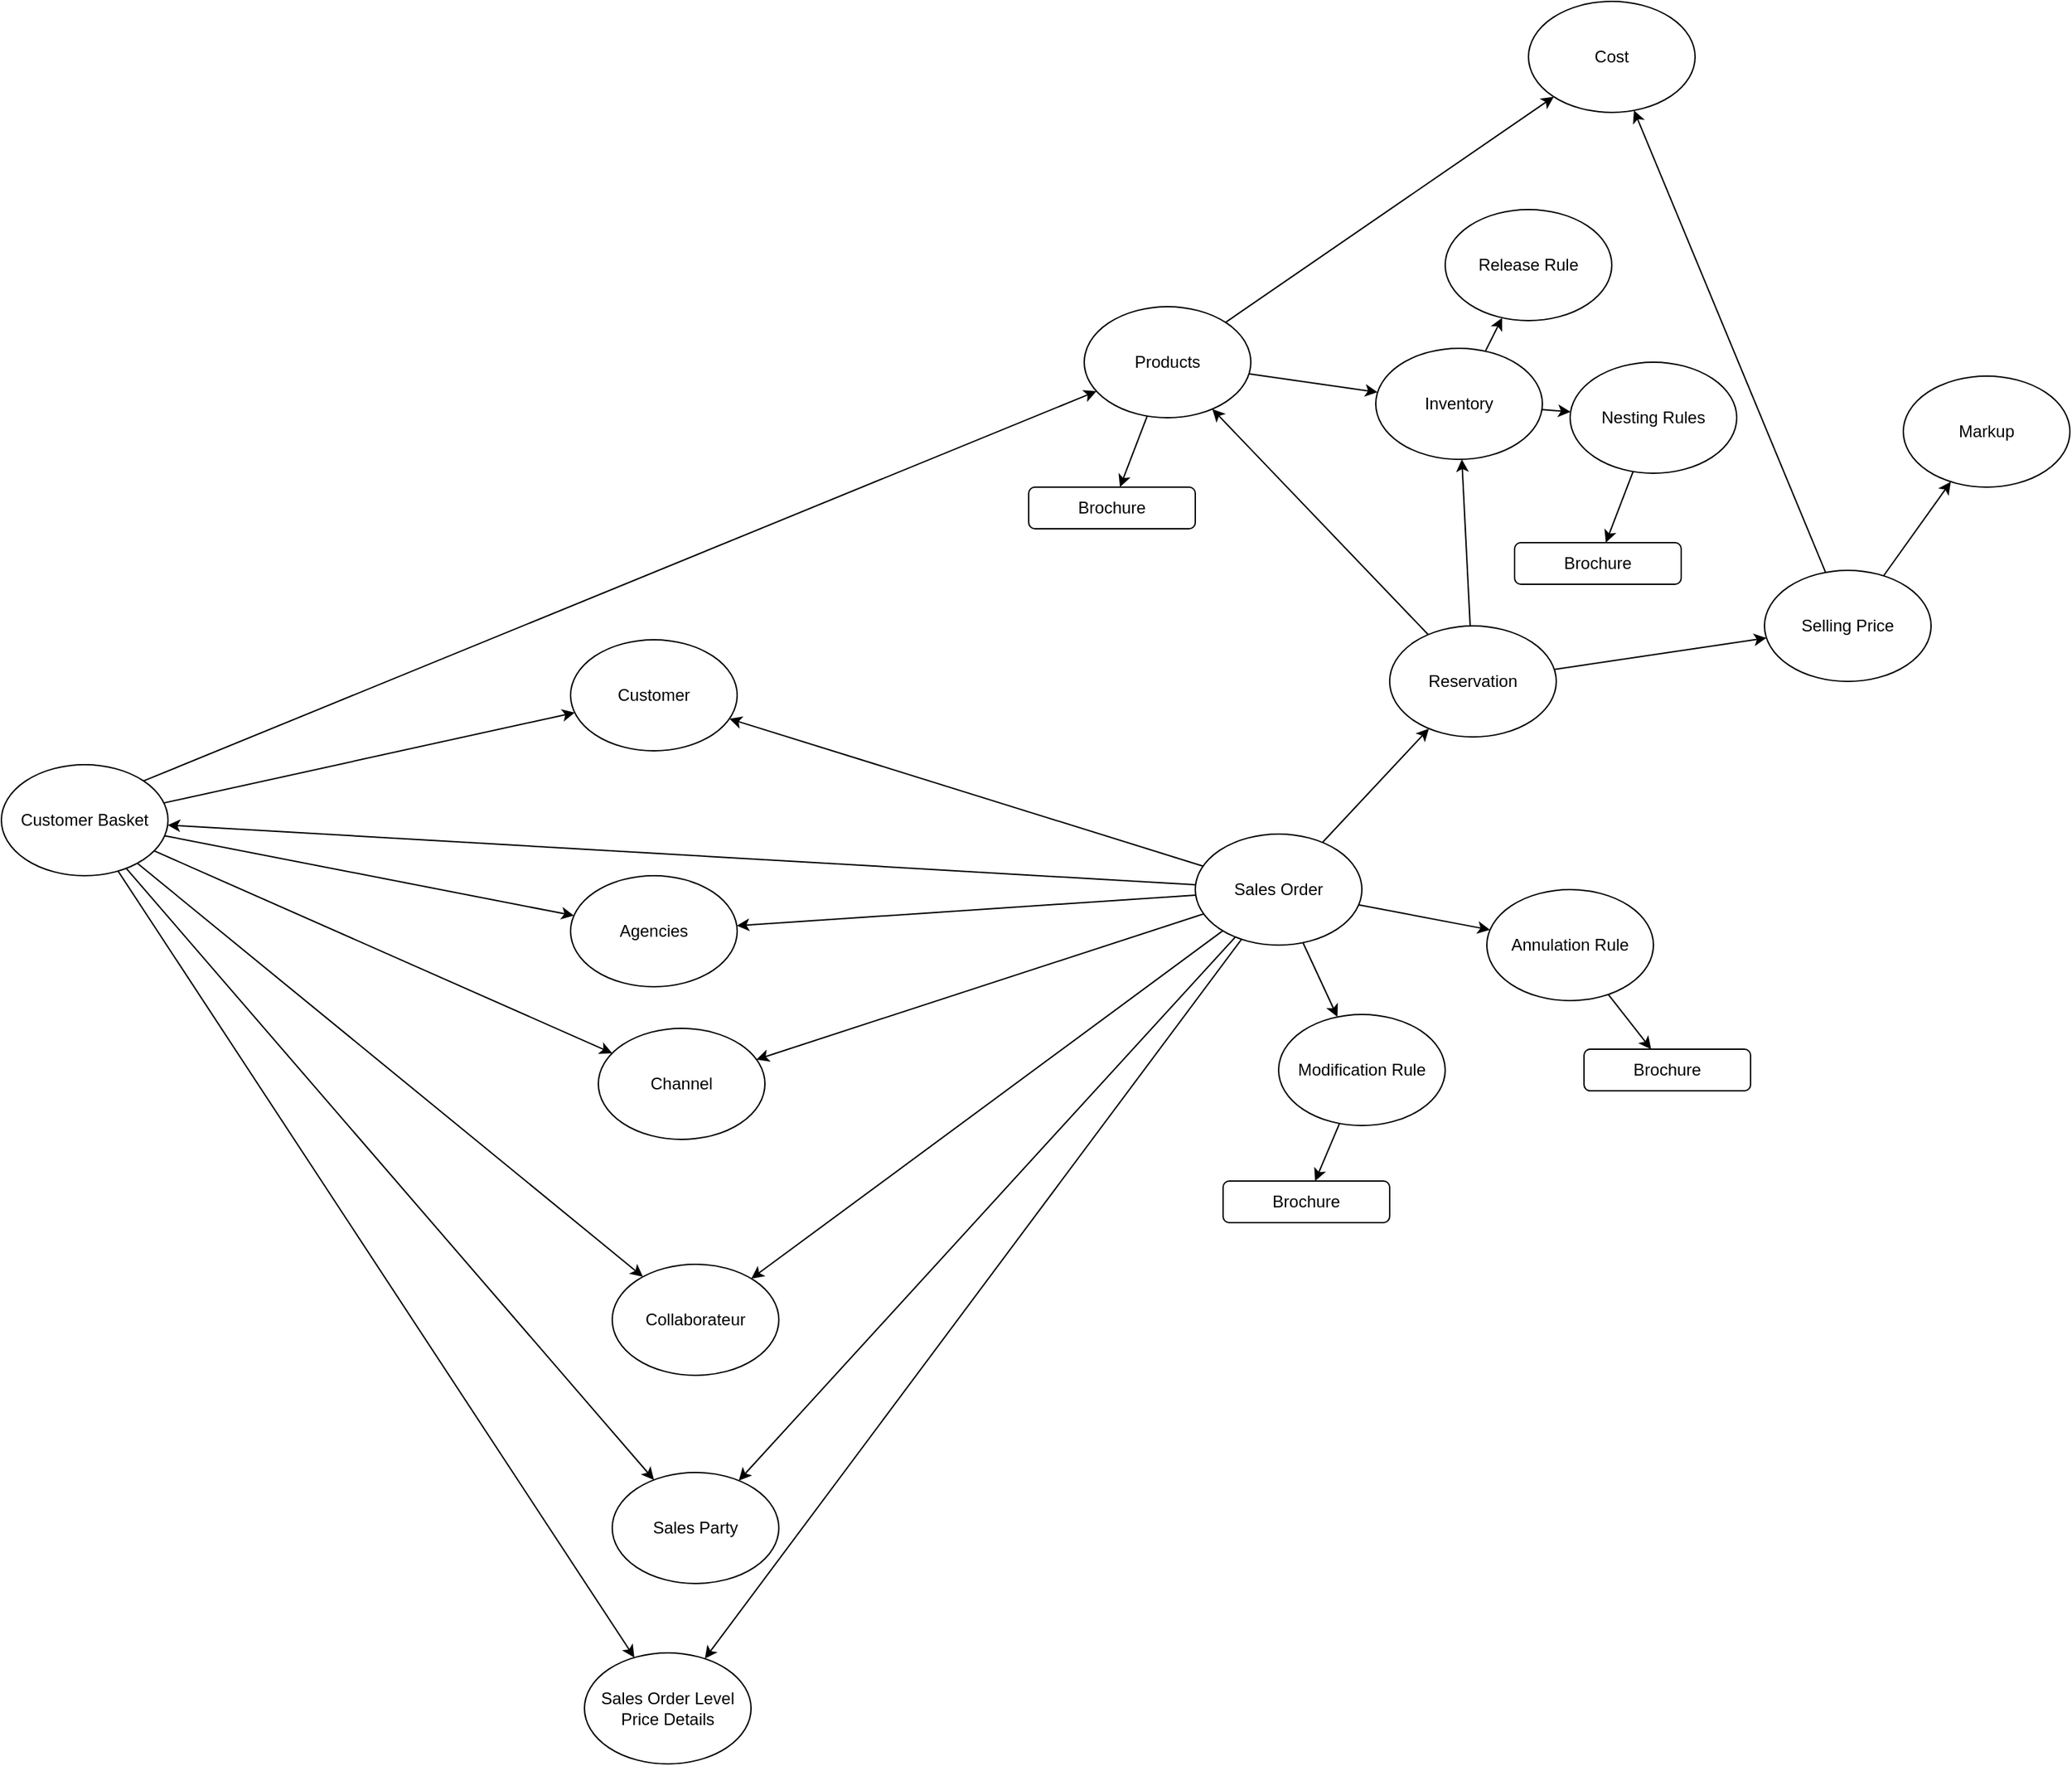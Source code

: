 <mxfile version="12.7.8" type="github">
  <diagram name="Page-1" id="ad52d381-51e7-2e0d-a935-2d0ddd2fd229">
    <mxGraphModel dx="2522" dy="1622" grid="1" gridSize="10" guides="1" tooltips="1" connect="1" arrows="1" fold="1" page="1" pageScale="1" pageWidth="1100" pageHeight="850" background="#ffffff" math="0" shadow="0">
      <root>
        <mxCell id="0" />
        <mxCell id="1" parent="0" />
        <mxCell id="DBm_p_bqu5GcMx6-zvob-2" value="Sales Order" style="ellipse;whiteSpace=wrap;html=1;" parent="1" vertex="1">
          <mxGeometry x="380" y="230" width="120" height="80" as="geometry" />
        </mxCell>
        <mxCell id="DBm_p_bqu5GcMx6-zvob-3" value="Sales Party" style="ellipse;whiteSpace=wrap;html=1;" parent="1" vertex="1">
          <mxGeometry x="-40" y="690" width="120" height="80" as="geometry" />
        </mxCell>
        <mxCell id="DBm_p_bqu5GcMx6-zvob-4" value="" style="endArrow=classic;html=1;" parent="1" source="DBm_p_bqu5GcMx6-zvob-2" target="DBm_p_bqu5GcMx6-zvob-3" edge="1">
          <mxGeometry width="50" height="50" relative="1" as="geometry">
            <mxPoint x="520" y="340" as="sourcePoint" />
            <mxPoint x="570" y="290" as="targetPoint" />
          </mxGeometry>
        </mxCell>
        <mxCell id="DBm_p_bqu5GcMx6-zvob-5" value="Sales Order Level Price Details" style="ellipse;whiteSpace=wrap;html=1;" parent="1" vertex="1">
          <mxGeometry x="-60" y="820" width="120" height="80" as="geometry" />
        </mxCell>
        <mxCell id="DBm_p_bqu5GcMx6-zvob-6" value="" style="endArrow=classic;html=1;" parent="1" source="DBm_p_bqu5GcMx6-zvob-2" target="DBm_p_bqu5GcMx6-zvob-5" edge="1">
          <mxGeometry width="50" height="50" relative="1" as="geometry">
            <mxPoint x="540" y="400" as="sourcePoint" />
            <mxPoint x="510" y="350" as="targetPoint" />
          </mxGeometry>
        </mxCell>
        <mxCell id="DBm_p_bqu5GcMx6-zvob-8" value="Channel" style="ellipse;whiteSpace=wrap;html=1;" parent="1" vertex="1">
          <mxGeometry x="-50" y="370" width="120" height="80" as="geometry" />
        </mxCell>
        <mxCell id="DBm_p_bqu5GcMx6-zvob-9" value="" style="endArrow=classic;html=1;" parent="1" source="DBm_p_bqu5GcMx6-zvob-2" target="DBm_p_bqu5GcMx6-zvob-8" edge="1">
          <mxGeometry width="50" height="50" relative="1" as="geometry">
            <mxPoint x="520" y="340" as="sourcePoint" />
            <mxPoint x="570" y="290" as="targetPoint" />
          </mxGeometry>
        </mxCell>
        <mxCell id="DBm_p_bqu5GcMx6-zvob-10" value="Reservation" style="ellipse;whiteSpace=wrap;html=1;" parent="1" vertex="1">
          <mxGeometry x="520" y="80" width="120" height="80" as="geometry" />
        </mxCell>
        <mxCell id="DBm_p_bqu5GcMx6-zvob-11" value="" style="endArrow=classic;html=1;" parent="1" source="DBm_p_bqu5GcMx6-zvob-2" target="DBm_p_bqu5GcMx6-zvob-10" edge="1">
          <mxGeometry width="50" height="50" relative="1" as="geometry">
            <mxPoint x="420" y="300" as="sourcePoint" />
            <mxPoint x="470" y="250" as="targetPoint" />
          </mxGeometry>
        </mxCell>
        <mxCell id="DBm_p_bqu5GcMx6-zvob-12" value="Customer" style="ellipse;whiteSpace=wrap;html=1;" parent="1" vertex="1">
          <mxGeometry x="-70" y="90" width="120" height="80" as="geometry" />
        </mxCell>
        <mxCell id="DBm_p_bqu5GcMx6-zvob-13" value="" style="endArrow=classic;html=1;" parent="1" source="DBm_p_bqu5GcMx6-zvob-2" target="DBm_p_bqu5GcMx6-zvob-12" edge="1">
          <mxGeometry width="50" height="50" relative="1" as="geometry">
            <mxPoint x="130" y="480" as="sourcePoint" />
            <mxPoint x="180" y="430" as="targetPoint" />
          </mxGeometry>
        </mxCell>
        <mxCell id="DBm_p_bqu5GcMx6-zvob-14" value="Collaborateur" style="ellipse;whiteSpace=wrap;html=1;" parent="1" vertex="1">
          <mxGeometry x="-40" y="540" width="120" height="80" as="geometry" />
        </mxCell>
        <mxCell id="DBm_p_bqu5GcMx6-zvob-15" value="" style="endArrow=classic;html=1;" parent="1" source="DBm_p_bqu5GcMx6-zvob-2" target="DBm_p_bqu5GcMx6-zvob-14" edge="1">
          <mxGeometry width="50" height="50" relative="1" as="geometry">
            <mxPoint x="520" y="340" as="sourcePoint" />
            <mxPoint x="570" y="290" as="targetPoint" />
          </mxGeometry>
        </mxCell>
        <mxCell id="DBm_p_bqu5GcMx6-zvob-16" value="Agencies" style="ellipse;whiteSpace=wrap;html=1;" parent="1" vertex="1">
          <mxGeometry x="-70" y="260" width="120" height="80" as="geometry" />
        </mxCell>
        <mxCell id="DBm_p_bqu5GcMx6-zvob-17" value="" style="endArrow=classic;html=1;" parent="1" source="DBm_p_bqu5GcMx6-zvob-2" target="DBm_p_bqu5GcMx6-zvob-16" edge="1">
          <mxGeometry width="50" height="50" relative="1" as="geometry">
            <mxPoint x="530" y="200" as="sourcePoint" />
            <mxPoint x="580" y="150" as="targetPoint" />
          </mxGeometry>
        </mxCell>
        <mxCell id="DBm_p_bqu5GcMx6-zvob-18" value="Products" style="ellipse;whiteSpace=wrap;html=1;" parent="1" vertex="1">
          <mxGeometry x="300" y="-150" width="120" height="80" as="geometry" />
        </mxCell>
        <mxCell id="DBm_p_bqu5GcMx6-zvob-20" value="Customer Basket" style="ellipse;whiteSpace=wrap;html=1;" parent="1" vertex="1">
          <mxGeometry x="-480" y="180" width="120" height="80" as="geometry" />
        </mxCell>
        <mxCell id="DBm_p_bqu5GcMx6-zvob-21" value="" style="endArrow=classic;html=1;" parent="1" source="DBm_p_bqu5GcMx6-zvob-2" target="DBm_p_bqu5GcMx6-zvob-20" edge="1">
          <mxGeometry width="50" height="50" relative="1" as="geometry">
            <mxPoint x="520" y="140" as="sourcePoint" />
            <mxPoint x="570" y="90" as="targetPoint" />
          </mxGeometry>
        </mxCell>
        <mxCell id="DBm_p_bqu5GcMx6-zvob-22" value="" style="endArrow=classic;html=1;" parent="1" source="DBm_p_bqu5GcMx6-zvob-20" target="DBm_p_bqu5GcMx6-zvob-12" edge="1">
          <mxGeometry width="50" height="50" relative="1" as="geometry">
            <mxPoint x="80" y="240" as="sourcePoint" />
            <mxPoint x="130" y="190" as="targetPoint" />
          </mxGeometry>
        </mxCell>
        <mxCell id="DBm_p_bqu5GcMx6-zvob-23" value="" style="endArrow=classic;html=1;" parent="1" source="DBm_p_bqu5GcMx6-zvob-20" target="DBm_p_bqu5GcMx6-zvob-16" edge="1">
          <mxGeometry width="50" height="50" relative="1" as="geometry">
            <mxPoint x="-330" y="330" as="sourcePoint" />
            <mxPoint x="-280" y="280" as="targetPoint" />
          </mxGeometry>
        </mxCell>
        <mxCell id="DBm_p_bqu5GcMx6-zvob-24" value="" style="endArrow=classic;html=1;" parent="1" source="DBm_p_bqu5GcMx6-zvob-20" target="DBm_p_bqu5GcMx6-zvob-8" edge="1">
          <mxGeometry width="50" height="50" relative="1" as="geometry">
            <mxPoint x="-250" y="380" as="sourcePoint" />
            <mxPoint x="-200" y="330" as="targetPoint" />
          </mxGeometry>
        </mxCell>
        <mxCell id="DBm_p_bqu5GcMx6-zvob-25" value="" style="endArrow=classic;html=1;" parent="1" source="DBm_p_bqu5GcMx6-zvob-20" target="DBm_p_bqu5GcMx6-zvob-14" edge="1">
          <mxGeometry width="50" height="50" relative="1" as="geometry">
            <mxPoint x="-240" y="470" as="sourcePoint" />
            <mxPoint x="-190" y="420" as="targetPoint" />
          </mxGeometry>
        </mxCell>
        <mxCell id="DBm_p_bqu5GcMx6-zvob-26" value="" style="endArrow=classic;html=1;" parent="1" source="DBm_p_bqu5GcMx6-zvob-20" target="DBm_p_bqu5GcMx6-zvob-3" edge="1">
          <mxGeometry width="50" height="50" relative="1" as="geometry">
            <mxPoint x="80" y="440" as="sourcePoint" />
            <mxPoint x="130" y="390" as="targetPoint" />
          </mxGeometry>
        </mxCell>
        <mxCell id="DBm_p_bqu5GcMx6-zvob-27" value="" style="endArrow=classic;html=1;" parent="1" source="DBm_p_bqu5GcMx6-zvob-20" target="DBm_p_bqu5GcMx6-zvob-5" edge="1">
          <mxGeometry width="50" height="50" relative="1" as="geometry">
            <mxPoint x="-330" y="640" as="sourcePoint" />
            <mxPoint x="-280" y="590" as="targetPoint" />
          </mxGeometry>
        </mxCell>
        <mxCell id="DBm_p_bqu5GcMx6-zvob-29" value="" style="endArrow=classic;html=1;exitX=1;exitY=0;exitDx=0;exitDy=0;" parent="1" source="DBm_p_bqu5GcMx6-zvob-20" target="DBm_p_bqu5GcMx6-zvob-18" edge="1">
          <mxGeometry width="50" height="50" relative="1" as="geometry">
            <mxPoint x="-200" y="90" as="sourcePoint" />
            <mxPoint x="-150" y="40" as="targetPoint" />
          </mxGeometry>
        </mxCell>
        <mxCell id="DBm_p_bqu5GcMx6-zvob-30" value="Inventory" style="ellipse;whiteSpace=wrap;html=1;" parent="1" vertex="1">
          <mxGeometry x="510" y="-120" width="120" height="80" as="geometry" />
        </mxCell>
        <mxCell id="DBm_p_bqu5GcMx6-zvob-31" value="" style="endArrow=classic;html=1;" parent="1" source="DBm_p_bqu5GcMx6-zvob-18" target="DBm_p_bqu5GcMx6-zvob-30" edge="1">
          <mxGeometry width="50" height="50" relative="1" as="geometry">
            <mxPoint x="410" y="-100" as="sourcePoint" />
            <mxPoint x="460" y="-150" as="targetPoint" />
          </mxGeometry>
        </mxCell>
        <mxCell id="DBm_p_bqu5GcMx6-zvob-32" value="" style="endArrow=classic;html=1;" parent="1" source="DBm_p_bqu5GcMx6-zvob-10" target="DBm_p_bqu5GcMx6-zvob-30" edge="1">
          <mxGeometry width="50" height="50" relative="1" as="geometry">
            <mxPoint x="650" y="10" as="sourcePoint" />
            <mxPoint x="700" y="-40" as="targetPoint" />
          </mxGeometry>
        </mxCell>
        <mxCell id="DBm_p_bqu5GcMx6-zvob-33" value="" style="endArrow=classic;html=1;" parent="1" source="DBm_p_bqu5GcMx6-zvob-10" target="DBm_p_bqu5GcMx6-zvob-18" edge="1">
          <mxGeometry width="50" height="50" relative="1" as="geometry">
            <mxPoint x="460" y="20" as="sourcePoint" />
            <mxPoint x="510" y="-30" as="targetPoint" />
          </mxGeometry>
        </mxCell>
        <mxCell id="DBm_p_bqu5GcMx6-zvob-35" value="" style="endArrow=classic;html=1;" parent="1" source="DBm_p_bqu5GcMx6-zvob-18" target="DBm_p_bqu5GcMx6-zvob-49" edge="1">
          <mxGeometry width="50" height="50" relative="1" as="geometry">
            <mxPoint x="250" y="40" as="sourcePoint" />
            <mxPoint x="345.689" y="-9.82" as="targetPoint" />
          </mxGeometry>
        </mxCell>
        <mxCell id="DBm_p_bqu5GcMx6-zvob-36" value="Selling Price" style="ellipse;whiteSpace=wrap;html=1;" parent="1" vertex="1">
          <mxGeometry x="790" y="40" width="120" height="80" as="geometry" />
        </mxCell>
        <mxCell id="DBm_p_bqu5GcMx6-zvob-37" value="" style="endArrow=classic;html=1;" parent="1" source="DBm_p_bqu5GcMx6-zvob-10" target="DBm_p_bqu5GcMx6-zvob-36" edge="1">
          <mxGeometry width="50" height="50" relative="1" as="geometry">
            <mxPoint x="650" y="120" as="sourcePoint" />
            <mxPoint x="700" y="70" as="targetPoint" />
          </mxGeometry>
        </mxCell>
        <mxCell id="DBm_p_bqu5GcMx6-zvob-38" value="Cost" style="ellipse;whiteSpace=wrap;html=1;" parent="1" vertex="1">
          <mxGeometry x="620" y="-370" width="120" height="80" as="geometry" />
        </mxCell>
        <mxCell id="DBm_p_bqu5GcMx6-zvob-39" value="" style="endArrow=classic;html=1;" parent="1" source="DBm_p_bqu5GcMx6-zvob-18" target="DBm_p_bqu5GcMx6-zvob-38" edge="1">
          <mxGeometry width="50" height="50" relative="1" as="geometry">
            <mxPoint x="390" y="-120" as="sourcePoint" />
            <mxPoint x="440" y="-170" as="targetPoint" />
          </mxGeometry>
        </mxCell>
        <mxCell id="DBm_p_bqu5GcMx6-zvob-41" value="Markup" style="ellipse;whiteSpace=wrap;html=1;" parent="1" vertex="1">
          <mxGeometry x="890" y="-100" width="120" height="80" as="geometry" />
        </mxCell>
        <mxCell id="DBm_p_bqu5GcMx6-zvob-42" value="" style="endArrow=classic;html=1;" parent="1" source="DBm_p_bqu5GcMx6-zvob-36" target="DBm_p_bqu5GcMx6-zvob-41" edge="1">
          <mxGeometry width="50" height="50" relative="1" as="geometry">
            <mxPoint x="580" y="-80" as="sourcePoint" />
            <mxPoint x="630" y="-130" as="targetPoint" />
          </mxGeometry>
        </mxCell>
        <mxCell id="DBm_p_bqu5GcMx6-zvob-44" value="" style="endArrow=classic;html=1;" parent="1" source="DBm_p_bqu5GcMx6-zvob-36" target="DBm_p_bqu5GcMx6-zvob-38" edge="1">
          <mxGeometry width="50" height="50" relative="1" as="geometry">
            <mxPoint x="790" y="-10" as="sourcePoint" />
            <mxPoint x="840" y="-60" as="targetPoint" />
          </mxGeometry>
        </mxCell>
        <mxCell id="DBm_p_bqu5GcMx6-zvob-45" value="Release Rule" style="ellipse;whiteSpace=wrap;html=1;" parent="1" vertex="1">
          <mxGeometry x="560" y="-220" width="120" height="80" as="geometry" />
        </mxCell>
        <mxCell id="DBm_p_bqu5GcMx6-zvob-46" value="" style="endArrow=classic;html=1;" parent="1" source="DBm_p_bqu5GcMx6-zvob-30" target="DBm_p_bqu5GcMx6-zvob-45" edge="1">
          <mxGeometry width="50" height="50" relative="1" as="geometry">
            <mxPoint x="620" y="-70" as="sourcePoint" />
            <mxPoint x="670" y="-120" as="targetPoint" />
          </mxGeometry>
        </mxCell>
        <mxCell id="DBm_p_bqu5GcMx6-zvob-47" value="Nesting Rules" style="ellipse;whiteSpace=wrap;html=1;" parent="1" vertex="1">
          <mxGeometry x="650" y="-110" width="120" height="80" as="geometry" />
        </mxCell>
        <mxCell id="DBm_p_bqu5GcMx6-zvob-48" value="" style="endArrow=classic;html=1;" parent="1" source="DBm_p_bqu5GcMx6-zvob-30" target="DBm_p_bqu5GcMx6-zvob-47" edge="1">
          <mxGeometry width="50" height="50" relative="1" as="geometry">
            <mxPoint x="620" y="-60" as="sourcePoint" />
            <mxPoint x="670" y="-110" as="targetPoint" />
          </mxGeometry>
        </mxCell>
        <mxCell id="DBm_p_bqu5GcMx6-zvob-49" value="Brochure" style="rounded=1;whiteSpace=wrap;html=1;" parent="1" vertex="1">
          <mxGeometry x="260" y="-20" width="120" height="30" as="geometry" />
        </mxCell>
        <mxCell id="DBm_p_bqu5GcMx6-zvob-50" value="Brochure" style="rounded=1;whiteSpace=wrap;html=1;" parent="1" vertex="1">
          <mxGeometry x="610" y="20" width="120" height="30" as="geometry" />
        </mxCell>
        <mxCell id="DBm_p_bqu5GcMx6-zvob-53" value="" style="endArrow=classic;html=1;" parent="1" source="DBm_p_bqu5GcMx6-zvob-47" target="DBm_p_bqu5GcMx6-zvob-50" edge="1">
          <mxGeometry width="50" height="50" relative="1" as="geometry">
            <mxPoint x="580" y="-80" as="sourcePoint" />
            <mxPoint x="630" y="-130" as="targetPoint" />
          </mxGeometry>
        </mxCell>
        <mxCell id="DBm_p_bqu5GcMx6-zvob-54" value="Modification Rule" style="ellipse;whiteSpace=wrap;html=1;" parent="1" vertex="1">
          <mxGeometry x="440" y="360" width="120" height="80" as="geometry" />
        </mxCell>
        <mxCell id="DBm_p_bqu5GcMx6-zvob-55" value="" style="endArrow=classic;html=1;" parent="1" source="DBm_p_bqu5GcMx6-zvob-2" target="DBm_p_bqu5GcMx6-zvob-54" edge="1">
          <mxGeometry width="50" height="50" relative="1" as="geometry">
            <mxPoint x="390" y="320" as="sourcePoint" />
            <mxPoint x="440" y="270" as="targetPoint" />
          </mxGeometry>
        </mxCell>
        <mxCell id="DBm_p_bqu5GcMx6-zvob-56" value="Annulation Rule" style="ellipse;whiteSpace=wrap;html=1;" parent="1" vertex="1">
          <mxGeometry x="590" y="270" width="120" height="80" as="geometry" />
        </mxCell>
        <mxCell id="DBm_p_bqu5GcMx6-zvob-57" value="" style="endArrow=classic;html=1;" parent="1" source="DBm_p_bqu5GcMx6-zvob-2" target="DBm_p_bqu5GcMx6-zvob-56" edge="1">
          <mxGeometry width="50" height="50" relative="1" as="geometry">
            <mxPoint x="390" y="320" as="sourcePoint" />
            <mxPoint x="440" y="270" as="targetPoint" />
          </mxGeometry>
        </mxCell>
        <mxCell id="DBm_p_bqu5GcMx6-zvob-58" value="Brochure" style="rounded=1;whiteSpace=wrap;html=1;" parent="1" vertex="1">
          <mxGeometry x="660" y="385" width="120" height="30" as="geometry" />
        </mxCell>
        <mxCell id="DBm_p_bqu5GcMx6-zvob-59" value="Brochure" style="rounded=1;whiteSpace=wrap;html=1;" parent="1" vertex="1">
          <mxGeometry x="400" y="480" width="120" height="30" as="geometry" />
        </mxCell>
        <mxCell id="DBm_p_bqu5GcMx6-zvob-60" value="" style="endArrow=classic;html=1;" parent="1" source="DBm_p_bqu5GcMx6-zvob-54" target="DBm_p_bqu5GcMx6-zvob-59" edge="1">
          <mxGeometry width="50" height="50" relative="1" as="geometry">
            <mxPoint x="390" y="320" as="sourcePoint" />
            <mxPoint x="440" y="270" as="targetPoint" />
          </mxGeometry>
        </mxCell>
        <mxCell id="DBm_p_bqu5GcMx6-zvob-61" value="" style="endArrow=classic;html=1;" parent="1" source="DBm_p_bqu5GcMx6-zvob-56" target="DBm_p_bqu5GcMx6-zvob-58" edge="1">
          <mxGeometry width="50" height="50" relative="1" as="geometry">
            <mxPoint x="390" y="320" as="sourcePoint" />
            <mxPoint x="440" y="270" as="targetPoint" />
          </mxGeometry>
        </mxCell>
      </root>
    </mxGraphModel>
  </diagram>
</mxfile>
